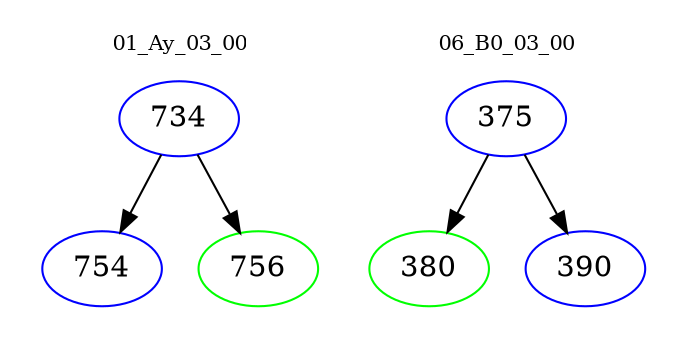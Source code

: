 digraph{
subgraph cluster_0 {
color = white
label = "01_Ay_03_00";
fontsize=10;
T0_734 [label="734", color="blue"]
T0_734 -> T0_754 [color="black"]
T0_754 [label="754", color="blue"]
T0_734 -> T0_756 [color="black"]
T0_756 [label="756", color="green"]
}
subgraph cluster_1 {
color = white
label = "06_B0_03_00";
fontsize=10;
T1_375 [label="375", color="blue"]
T1_375 -> T1_380 [color="black"]
T1_380 [label="380", color="green"]
T1_375 -> T1_390 [color="black"]
T1_390 [label="390", color="blue"]
}
}
